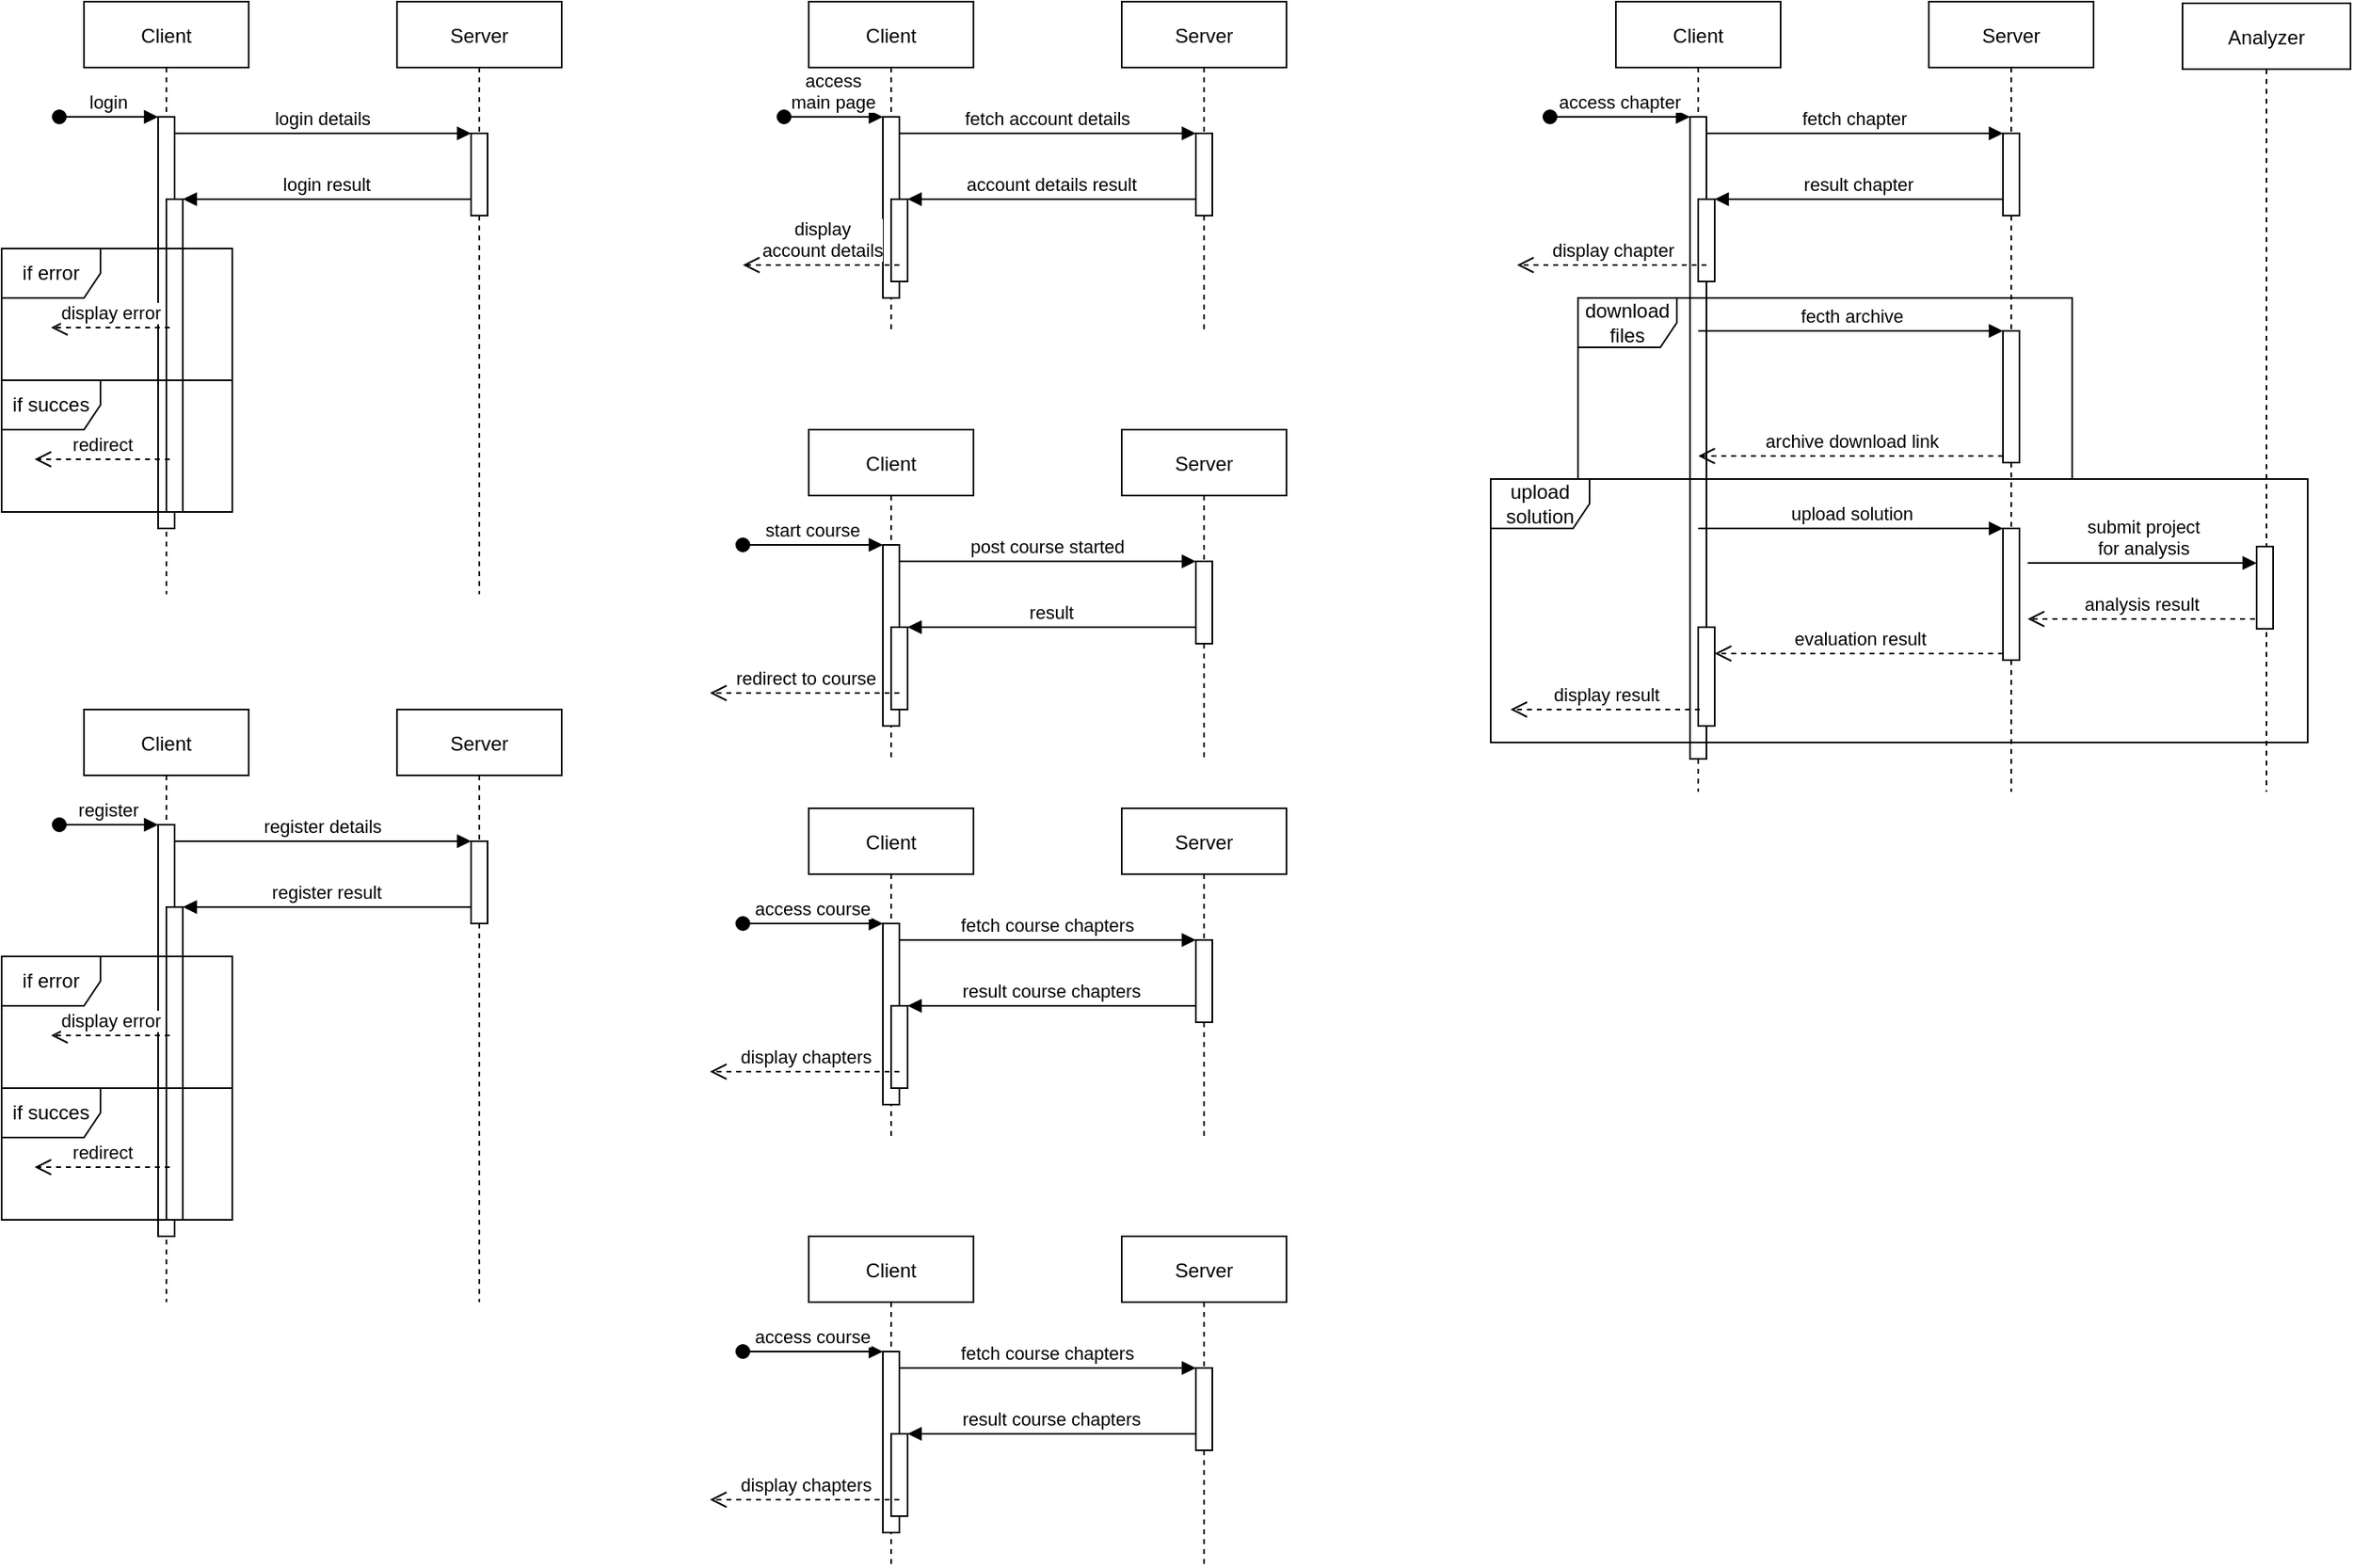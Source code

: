 <mxfile version="15.9.6" type="device"><diagram id="kgpKYQtTHZ0yAKxKKP6v" name="Page-1"><mxGraphModel dx="806" dy="1033" grid="1" gridSize="10" guides="1" tooltips="1" connect="1" arrows="1" fold="1" page="1" pageScale="1" pageWidth="850" pageHeight="1100" math="0" shadow="0"><root><mxCell id="0"/><mxCell id="1" parent="0"/><mxCell id="3nuBFxr9cyL0pnOWT2aG-1" value="Client" style="shape=umlLifeline;perimeter=lifelinePerimeter;container=1;collapsible=0;recursiveResize=0;rounded=0;shadow=0;strokeWidth=1;" parent="1" vertex="1"><mxGeometry x="110" y="80" width="100" height="360" as="geometry"/></mxCell><mxCell id="3nuBFxr9cyL0pnOWT2aG-2" value="" style="points=[];perimeter=orthogonalPerimeter;rounded=0;shadow=0;strokeWidth=1;" parent="3nuBFxr9cyL0pnOWT2aG-1" vertex="1"><mxGeometry x="45" y="70" width="10" height="250" as="geometry"/></mxCell><mxCell id="3nuBFxr9cyL0pnOWT2aG-3" value="login" style="verticalAlign=bottom;startArrow=oval;endArrow=block;startSize=8;shadow=0;strokeWidth=1;" parent="3nuBFxr9cyL0pnOWT2aG-1" target="3nuBFxr9cyL0pnOWT2aG-2" edge="1"><mxGeometry relative="1" as="geometry"><mxPoint x="-15" y="70" as="sourcePoint"/></mxGeometry></mxCell><mxCell id="3nuBFxr9cyL0pnOWT2aG-4" value="" style="points=[];perimeter=orthogonalPerimeter;rounded=0;shadow=0;strokeWidth=1;" parent="3nuBFxr9cyL0pnOWT2aG-1" vertex="1"><mxGeometry x="50" y="120" width="10" height="190" as="geometry"/></mxCell><mxCell id="LgU_8X25ApuhNgbRJbG7-1" value="if error" style="shape=umlFrame;whiteSpace=wrap;html=1;" vertex="1" parent="3nuBFxr9cyL0pnOWT2aG-1"><mxGeometry x="-50" y="150" width="140" height="80" as="geometry"/></mxCell><mxCell id="LgU_8X25ApuhNgbRJbG7-2" value="display error" style="html=1;verticalAlign=bottom;endArrow=open;dashed=1;endSize=8;rounded=0;exitX=0.729;exitY=0.6;exitDx=0;exitDy=0;exitPerimeter=0;" edge="1" parent="3nuBFxr9cyL0pnOWT2aG-1" source="LgU_8X25ApuhNgbRJbG7-1"><mxGeometry relative="1" as="geometry"><mxPoint x="70" y="630" as="sourcePoint"/><mxPoint x="-20" y="198" as="targetPoint"/></mxGeometry></mxCell><mxCell id="LgU_8X25ApuhNgbRJbG7-3" value="if succes" style="shape=umlFrame;whiteSpace=wrap;html=1;" vertex="1" parent="3nuBFxr9cyL0pnOWT2aG-1"><mxGeometry x="-50" y="230" width="140" height="80" as="geometry"/></mxCell><mxCell id="LgU_8X25ApuhNgbRJbG7-4" value="redirect" style="html=1;verticalAlign=bottom;endArrow=open;dashed=1;endSize=8;rounded=0;exitX=0.729;exitY=0.6;exitDx=0;exitDy=0;exitPerimeter=0;" edge="1" parent="3nuBFxr9cyL0pnOWT2aG-1" source="LgU_8X25ApuhNgbRJbG7-3"><mxGeometry relative="1" as="geometry"><mxPoint x="-50" y="630" as="sourcePoint"/><mxPoint x="-30" y="278" as="targetPoint"/></mxGeometry></mxCell><mxCell id="3nuBFxr9cyL0pnOWT2aG-5" value="Server" style="shape=umlLifeline;perimeter=lifelinePerimeter;container=1;collapsible=0;recursiveResize=0;rounded=0;shadow=0;strokeWidth=1;" parent="1" vertex="1"><mxGeometry x="300" y="80" width="100" height="360" as="geometry"/></mxCell><mxCell id="3nuBFxr9cyL0pnOWT2aG-6" value="" style="points=[];perimeter=orthogonalPerimeter;rounded=0;shadow=0;strokeWidth=1;" parent="3nuBFxr9cyL0pnOWT2aG-5" vertex="1"><mxGeometry x="45" y="80" width="10" height="50" as="geometry"/></mxCell><mxCell id="3nuBFxr9cyL0pnOWT2aG-8" value="login details" style="verticalAlign=bottom;endArrow=block;entryX=0;entryY=0;shadow=0;strokeWidth=1;" parent="1" source="3nuBFxr9cyL0pnOWT2aG-2" target="3nuBFxr9cyL0pnOWT2aG-6" edge="1"><mxGeometry relative="1" as="geometry"><mxPoint x="275" y="160" as="sourcePoint"/></mxGeometry></mxCell><mxCell id="3nuBFxr9cyL0pnOWT2aG-9" value="login result" style="verticalAlign=bottom;endArrow=block;entryX=1;entryY=0;shadow=0;strokeWidth=1;" parent="1" source="3nuBFxr9cyL0pnOWT2aG-6" target="3nuBFxr9cyL0pnOWT2aG-4" edge="1"><mxGeometry relative="1" as="geometry"><mxPoint x="240" y="200" as="sourcePoint"/></mxGeometry></mxCell><mxCell id="LgU_8X25ApuhNgbRJbG7-5" value="Client" style="shape=umlLifeline;perimeter=lifelinePerimeter;container=1;collapsible=0;recursiveResize=0;rounded=0;shadow=0;strokeWidth=1;" vertex="1" parent="1"><mxGeometry x="110" y="510" width="100" height="360" as="geometry"/></mxCell><mxCell id="LgU_8X25ApuhNgbRJbG7-6" value="" style="points=[];perimeter=orthogonalPerimeter;rounded=0;shadow=0;strokeWidth=1;" vertex="1" parent="LgU_8X25ApuhNgbRJbG7-5"><mxGeometry x="45" y="70" width="10" height="250" as="geometry"/></mxCell><mxCell id="LgU_8X25ApuhNgbRJbG7-7" value="register" style="verticalAlign=bottom;startArrow=oval;endArrow=block;startSize=8;shadow=0;strokeWidth=1;" edge="1" parent="LgU_8X25ApuhNgbRJbG7-5" target="LgU_8X25ApuhNgbRJbG7-6"><mxGeometry relative="1" as="geometry"><mxPoint x="-15" y="70" as="sourcePoint"/></mxGeometry></mxCell><mxCell id="LgU_8X25ApuhNgbRJbG7-8" value="" style="points=[];perimeter=orthogonalPerimeter;rounded=0;shadow=0;strokeWidth=1;" vertex="1" parent="LgU_8X25ApuhNgbRJbG7-5"><mxGeometry x="50" y="120" width="10" height="190" as="geometry"/></mxCell><mxCell id="LgU_8X25ApuhNgbRJbG7-9" value="if error" style="shape=umlFrame;whiteSpace=wrap;html=1;" vertex="1" parent="LgU_8X25ApuhNgbRJbG7-5"><mxGeometry x="-50" y="150" width="140" height="80" as="geometry"/></mxCell><mxCell id="LgU_8X25ApuhNgbRJbG7-10" value="display error" style="html=1;verticalAlign=bottom;endArrow=open;dashed=1;endSize=8;rounded=0;exitX=0.729;exitY=0.6;exitDx=0;exitDy=0;exitPerimeter=0;" edge="1" parent="LgU_8X25ApuhNgbRJbG7-5" source="LgU_8X25ApuhNgbRJbG7-9"><mxGeometry relative="1" as="geometry"><mxPoint x="70" y="630" as="sourcePoint"/><mxPoint x="-20" y="198" as="targetPoint"/></mxGeometry></mxCell><mxCell id="LgU_8X25ApuhNgbRJbG7-11" value="if succes" style="shape=umlFrame;whiteSpace=wrap;html=1;" vertex="1" parent="LgU_8X25ApuhNgbRJbG7-5"><mxGeometry x="-50" y="230" width="140" height="80" as="geometry"/></mxCell><mxCell id="LgU_8X25ApuhNgbRJbG7-12" value="redirect" style="html=1;verticalAlign=bottom;endArrow=open;dashed=1;endSize=8;rounded=0;exitX=0.729;exitY=0.6;exitDx=0;exitDy=0;exitPerimeter=0;" edge="1" parent="LgU_8X25ApuhNgbRJbG7-5" source="LgU_8X25ApuhNgbRJbG7-11"><mxGeometry relative="1" as="geometry"><mxPoint x="-50" y="630" as="sourcePoint"/><mxPoint x="-30" y="278" as="targetPoint"/></mxGeometry></mxCell><mxCell id="LgU_8X25ApuhNgbRJbG7-13" value="Server" style="shape=umlLifeline;perimeter=lifelinePerimeter;container=1;collapsible=0;recursiveResize=0;rounded=0;shadow=0;strokeWidth=1;" vertex="1" parent="1"><mxGeometry x="300" y="510" width="100" height="360" as="geometry"/></mxCell><mxCell id="LgU_8X25ApuhNgbRJbG7-14" value="" style="points=[];perimeter=orthogonalPerimeter;rounded=0;shadow=0;strokeWidth=1;" vertex="1" parent="LgU_8X25ApuhNgbRJbG7-13"><mxGeometry x="45" y="80" width="10" height="50" as="geometry"/></mxCell><mxCell id="LgU_8X25ApuhNgbRJbG7-15" value="register details" style="verticalAlign=bottom;endArrow=block;entryX=0;entryY=0;shadow=0;strokeWidth=1;" edge="1" parent="1" source="LgU_8X25ApuhNgbRJbG7-6" target="LgU_8X25ApuhNgbRJbG7-14"><mxGeometry relative="1" as="geometry"><mxPoint x="275" y="590" as="sourcePoint"/></mxGeometry></mxCell><mxCell id="LgU_8X25ApuhNgbRJbG7-16" value="register result" style="verticalAlign=bottom;endArrow=block;entryX=1;entryY=0;shadow=0;strokeWidth=1;" edge="1" parent="1" source="LgU_8X25ApuhNgbRJbG7-14" target="LgU_8X25ApuhNgbRJbG7-8"><mxGeometry relative="1" as="geometry"><mxPoint x="240" y="630" as="sourcePoint"/></mxGeometry></mxCell><mxCell id="LgU_8X25ApuhNgbRJbG7-18" value="Client" style="shape=umlLifeline;perimeter=lifelinePerimeter;container=1;collapsible=0;recursiveResize=0;rounded=0;shadow=0;strokeWidth=1;" vertex="1" parent="1"><mxGeometry x="550" y="80" width="100" height="200" as="geometry"/></mxCell><mxCell id="LgU_8X25ApuhNgbRJbG7-19" value="" style="points=[];perimeter=orthogonalPerimeter;rounded=0;shadow=0;strokeWidth=1;" vertex="1" parent="LgU_8X25ApuhNgbRJbG7-18"><mxGeometry x="45" y="70" width="10" height="110" as="geometry"/></mxCell><mxCell id="LgU_8X25ApuhNgbRJbG7-20" value="access&#10;main page" style="verticalAlign=bottom;startArrow=oval;endArrow=block;startSize=8;shadow=0;strokeWidth=1;" edge="1" parent="LgU_8X25ApuhNgbRJbG7-18" target="LgU_8X25ApuhNgbRJbG7-19"><mxGeometry relative="1" as="geometry"><mxPoint x="-15" y="70" as="sourcePoint"/></mxGeometry></mxCell><mxCell id="LgU_8X25ApuhNgbRJbG7-21" value="" style="points=[];perimeter=orthogonalPerimeter;rounded=0;shadow=0;strokeWidth=1;" vertex="1" parent="LgU_8X25ApuhNgbRJbG7-18"><mxGeometry x="50" y="120" width="10" height="50" as="geometry"/></mxCell><mxCell id="LgU_8X25ApuhNgbRJbG7-23" value="display&lt;br&gt;account details" style="html=1;verticalAlign=bottom;endArrow=open;dashed=1;endSize=8;rounded=0;exitX=0.729;exitY=0.6;exitDx=0;exitDy=0;exitPerimeter=0;" edge="1" parent="LgU_8X25ApuhNgbRJbG7-18"><mxGeometry relative="1" as="geometry"><mxPoint x="55.0" y="160" as="sourcePoint"/><mxPoint x="-40" y="160" as="targetPoint"/></mxGeometry></mxCell><mxCell id="LgU_8X25ApuhNgbRJbG7-26" value="Server" style="shape=umlLifeline;perimeter=lifelinePerimeter;container=1;collapsible=0;recursiveResize=0;rounded=0;shadow=0;strokeWidth=1;" vertex="1" parent="1"><mxGeometry x="740" y="80" width="100" height="200" as="geometry"/></mxCell><mxCell id="LgU_8X25ApuhNgbRJbG7-27" value="" style="points=[];perimeter=orthogonalPerimeter;rounded=0;shadow=0;strokeWidth=1;" vertex="1" parent="LgU_8X25ApuhNgbRJbG7-26"><mxGeometry x="45" y="80" width="10" height="50" as="geometry"/></mxCell><mxCell id="LgU_8X25ApuhNgbRJbG7-28" value="fetch account details" style="verticalAlign=bottom;endArrow=block;entryX=0;entryY=0;shadow=0;strokeWidth=1;" edge="1" parent="1" source="LgU_8X25ApuhNgbRJbG7-19" target="LgU_8X25ApuhNgbRJbG7-27"><mxGeometry relative="1" as="geometry"><mxPoint x="715" y="160" as="sourcePoint"/></mxGeometry></mxCell><mxCell id="LgU_8X25ApuhNgbRJbG7-29" value="account details result" style="verticalAlign=bottom;endArrow=block;entryX=1;entryY=0;shadow=0;strokeWidth=1;" edge="1" parent="1" source="LgU_8X25ApuhNgbRJbG7-27" target="LgU_8X25ApuhNgbRJbG7-21"><mxGeometry relative="1" as="geometry"><mxPoint x="680" y="200" as="sourcePoint"/></mxGeometry></mxCell><mxCell id="LgU_8X25ApuhNgbRJbG7-30" value="Client" style="shape=umlLifeline;perimeter=lifelinePerimeter;container=1;collapsible=0;recursiveResize=0;rounded=0;shadow=0;strokeWidth=1;" vertex="1" parent="1"><mxGeometry x="550" y="340" width="100" height="200" as="geometry"/></mxCell><mxCell id="LgU_8X25ApuhNgbRJbG7-31" value="" style="points=[];perimeter=orthogonalPerimeter;rounded=0;shadow=0;strokeWidth=1;" vertex="1" parent="LgU_8X25ApuhNgbRJbG7-30"><mxGeometry x="45" y="70" width="10" height="110" as="geometry"/></mxCell><mxCell id="LgU_8X25ApuhNgbRJbG7-32" value="start course" style="verticalAlign=bottom;startArrow=oval;endArrow=block;startSize=8;shadow=0;strokeWidth=1;" edge="1" parent="LgU_8X25ApuhNgbRJbG7-30" target="LgU_8X25ApuhNgbRJbG7-31"><mxGeometry relative="1" as="geometry"><mxPoint x="-40" y="70" as="sourcePoint"/></mxGeometry></mxCell><mxCell id="LgU_8X25ApuhNgbRJbG7-33" value="" style="points=[];perimeter=orthogonalPerimeter;rounded=0;shadow=0;strokeWidth=1;" vertex="1" parent="LgU_8X25ApuhNgbRJbG7-30"><mxGeometry x="50" y="120" width="10" height="50" as="geometry"/></mxCell><mxCell id="LgU_8X25ApuhNgbRJbG7-34" value="redirect to course" style="html=1;verticalAlign=bottom;endArrow=open;dashed=1;endSize=8;rounded=0;exitX=0.729;exitY=0.6;exitDx=0;exitDy=0;exitPerimeter=0;" edge="1" parent="LgU_8X25ApuhNgbRJbG7-30"><mxGeometry relative="1" as="geometry"><mxPoint x="55.0" y="160" as="sourcePoint"/><mxPoint x="-60" y="160" as="targetPoint"/></mxGeometry></mxCell><mxCell id="LgU_8X25ApuhNgbRJbG7-35" value="Server" style="shape=umlLifeline;perimeter=lifelinePerimeter;container=1;collapsible=0;recursiveResize=0;rounded=0;shadow=0;strokeWidth=1;" vertex="1" parent="1"><mxGeometry x="740" y="340" width="100" height="200" as="geometry"/></mxCell><mxCell id="LgU_8X25ApuhNgbRJbG7-36" value="" style="points=[];perimeter=orthogonalPerimeter;rounded=0;shadow=0;strokeWidth=1;" vertex="1" parent="LgU_8X25ApuhNgbRJbG7-35"><mxGeometry x="45" y="80" width="10" height="50" as="geometry"/></mxCell><mxCell id="LgU_8X25ApuhNgbRJbG7-37" value="post course started" style="verticalAlign=bottom;endArrow=block;entryX=0;entryY=0;shadow=0;strokeWidth=1;" edge="1" parent="1" source="LgU_8X25ApuhNgbRJbG7-31" target="LgU_8X25ApuhNgbRJbG7-36"><mxGeometry relative="1" as="geometry"><mxPoint x="715" y="420" as="sourcePoint"/></mxGeometry></mxCell><mxCell id="LgU_8X25ApuhNgbRJbG7-38" value="result" style="verticalAlign=bottom;endArrow=block;entryX=1;entryY=0;shadow=0;strokeWidth=1;" edge="1" parent="1" source="LgU_8X25ApuhNgbRJbG7-36" target="LgU_8X25ApuhNgbRJbG7-33"><mxGeometry relative="1" as="geometry"><mxPoint x="680" y="460" as="sourcePoint"/></mxGeometry></mxCell><mxCell id="LgU_8X25ApuhNgbRJbG7-39" value="Client" style="shape=umlLifeline;perimeter=lifelinePerimeter;container=1;collapsible=0;recursiveResize=0;rounded=0;shadow=0;strokeWidth=1;" vertex="1" parent="1"><mxGeometry x="550" y="570" width="100" height="200" as="geometry"/></mxCell><mxCell id="LgU_8X25ApuhNgbRJbG7-40" value="" style="points=[];perimeter=orthogonalPerimeter;rounded=0;shadow=0;strokeWidth=1;" vertex="1" parent="LgU_8X25ApuhNgbRJbG7-39"><mxGeometry x="45" y="70" width="10" height="110" as="geometry"/></mxCell><mxCell id="LgU_8X25ApuhNgbRJbG7-41" value="access course" style="verticalAlign=bottom;startArrow=oval;endArrow=block;startSize=8;shadow=0;strokeWidth=1;" edge="1" parent="LgU_8X25ApuhNgbRJbG7-39" target="LgU_8X25ApuhNgbRJbG7-40"><mxGeometry relative="1" as="geometry"><mxPoint x="-40" y="70" as="sourcePoint"/></mxGeometry></mxCell><mxCell id="LgU_8X25ApuhNgbRJbG7-42" value="" style="points=[];perimeter=orthogonalPerimeter;rounded=0;shadow=0;strokeWidth=1;" vertex="1" parent="LgU_8X25ApuhNgbRJbG7-39"><mxGeometry x="50" y="120" width="10" height="50" as="geometry"/></mxCell><mxCell id="LgU_8X25ApuhNgbRJbG7-43" value="display chapters" style="html=1;verticalAlign=bottom;endArrow=open;dashed=1;endSize=8;rounded=0;exitX=0.729;exitY=0.6;exitDx=0;exitDy=0;exitPerimeter=0;" edge="1" parent="LgU_8X25ApuhNgbRJbG7-39"><mxGeometry relative="1" as="geometry"><mxPoint x="55.0" y="160" as="sourcePoint"/><mxPoint x="-60" y="160" as="targetPoint"/></mxGeometry></mxCell><mxCell id="LgU_8X25ApuhNgbRJbG7-44" value="Server" style="shape=umlLifeline;perimeter=lifelinePerimeter;container=1;collapsible=0;recursiveResize=0;rounded=0;shadow=0;strokeWidth=1;" vertex="1" parent="1"><mxGeometry x="740" y="570" width="100" height="200" as="geometry"/></mxCell><mxCell id="LgU_8X25ApuhNgbRJbG7-45" value="" style="points=[];perimeter=orthogonalPerimeter;rounded=0;shadow=0;strokeWidth=1;" vertex="1" parent="LgU_8X25ApuhNgbRJbG7-44"><mxGeometry x="45" y="80" width="10" height="50" as="geometry"/></mxCell><mxCell id="LgU_8X25ApuhNgbRJbG7-46" value="fetch course chapters" style="verticalAlign=bottom;endArrow=block;entryX=0;entryY=0;shadow=0;strokeWidth=1;" edge="1" parent="1" source="LgU_8X25ApuhNgbRJbG7-40" target="LgU_8X25ApuhNgbRJbG7-45"><mxGeometry relative="1" as="geometry"><mxPoint x="715" y="650" as="sourcePoint"/></mxGeometry></mxCell><mxCell id="LgU_8X25ApuhNgbRJbG7-47" value="result course chapters" style="verticalAlign=bottom;endArrow=block;entryX=1;entryY=0;shadow=0;strokeWidth=1;" edge="1" parent="1" source="LgU_8X25ApuhNgbRJbG7-45" target="LgU_8X25ApuhNgbRJbG7-42"><mxGeometry relative="1" as="geometry"><mxPoint x="680" y="690" as="sourcePoint"/></mxGeometry></mxCell><mxCell id="LgU_8X25ApuhNgbRJbG7-48" value="Client" style="shape=umlLifeline;perimeter=lifelinePerimeter;container=1;collapsible=0;recursiveResize=0;rounded=0;shadow=0;strokeWidth=1;" vertex="1" parent="1"><mxGeometry x="550" y="830" width="100" height="200" as="geometry"/></mxCell><mxCell id="LgU_8X25ApuhNgbRJbG7-49" value="" style="points=[];perimeter=orthogonalPerimeter;rounded=0;shadow=0;strokeWidth=1;" vertex="1" parent="LgU_8X25ApuhNgbRJbG7-48"><mxGeometry x="45" y="70" width="10" height="110" as="geometry"/></mxCell><mxCell id="LgU_8X25ApuhNgbRJbG7-50" value="access course" style="verticalAlign=bottom;startArrow=oval;endArrow=block;startSize=8;shadow=0;strokeWidth=1;" edge="1" parent="LgU_8X25ApuhNgbRJbG7-48" target="LgU_8X25ApuhNgbRJbG7-49"><mxGeometry relative="1" as="geometry"><mxPoint x="-40" y="70" as="sourcePoint"/></mxGeometry></mxCell><mxCell id="LgU_8X25ApuhNgbRJbG7-51" value="" style="points=[];perimeter=orthogonalPerimeter;rounded=0;shadow=0;strokeWidth=1;" vertex="1" parent="LgU_8X25ApuhNgbRJbG7-48"><mxGeometry x="50" y="120" width="10" height="50" as="geometry"/></mxCell><mxCell id="LgU_8X25ApuhNgbRJbG7-52" value="display chapters" style="html=1;verticalAlign=bottom;endArrow=open;dashed=1;endSize=8;rounded=0;exitX=0.729;exitY=0.6;exitDx=0;exitDy=0;exitPerimeter=0;" edge="1" parent="LgU_8X25ApuhNgbRJbG7-48"><mxGeometry relative="1" as="geometry"><mxPoint x="55.0" y="160" as="sourcePoint"/><mxPoint x="-60" y="160" as="targetPoint"/></mxGeometry></mxCell><mxCell id="LgU_8X25ApuhNgbRJbG7-53" value="Server" style="shape=umlLifeline;perimeter=lifelinePerimeter;container=1;collapsible=0;recursiveResize=0;rounded=0;shadow=0;strokeWidth=1;" vertex="1" parent="1"><mxGeometry x="740" y="830" width="100" height="200" as="geometry"/></mxCell><mxCell id="LgU_8X25ApuhNgbRJbG7-54" value="" style="points=[];perimeter=orthogonalPerimeter;rounded=0;shadow=0;strokeWidth=1;" vertex="1" parent="LgU_8X25ApuhNgbRJbG7-53"><mxGeometry x="45" y="80" width="10" height="50" as="geometry"/></mxCell><mxCell id="LgU_8X25ApuhNgbRJbG7-55" value="fetch course chapters" style="verticalAlign=bottom;endArrow=block;entryX=0;entryY=0;shadow=0;strokeWidth=1;" edge="1" parent="1" source="LgU_8X25ApuhNgbRJbG7-49" target="LgU_8X25ApuhNgbRJbG7-54"><mxGeometry relative="1" as="geometry"><mxPoint x="715" y="910" as="sourcePoint"/></mxGeometry></mxCell><mxCell id="LgU_8X25ApuhNgbRJbG7-56" value="result course chapters" style="verticalAlign=bottom;endArrow=block;entryX=1;entryY=0;shadow=0;strokeWidth=1;" edge="1" parent="1" source="LgU_8X25ApuhNgbRJbG7-54" target="LgU_8X25ApuhNgbRJbG7-51"><mxGeometry relative="1" as="geometry"><mxPoint x="680" y="950" as="sourcePoint"/></mxGeometry></mxCell><mxCell id="LgU_8X25ApuhNgbRJbG7-57" value="Client" style="shape=umlLifeline;perimeter=lifelinePerimeter;container=1;collapsible=0;recursiveResize=0;rounded=0;shadow=0;strokeWidth=1;" vertex="1" parent="1"><mxGeometry x="1040" y="80" width="100" height="480" as="geometry"/></mxCell><mxCell id="LgU_8X25ApuhNgbRJbG7-58" value="" style="points=[];perimeter=orthogonalPerimeter;rounded=0;shadow=0;strokeWidth=1;" vertex="1" parent="LgU_8X25ApuhNgbRJbG7-57"><mxGeometry x="45" y="70" width="10" height="390" as="geometry"/></mxCell><mxCell id="LgU_8X25ApuhNgbRJbG7-59" value="access chapter" style="verticalAlign=bottom;startArrow=oval;endArrow=block;startSize=8;shadow=0;strokeWidth=1;" edge="1" parent="LgU_8X25ApuhNgbRJbG7-57" target="LgU_8X25ApuhNgbRJbG7-58"><mxGeometry relative="1" as="geometry"><mxPoint x="-40" y="70" as="sourcePoint"/></mxGeometry></mxCell><mxCell id="LgU_8X25ApuhNgbRJbG7-60" value="" style="points=[];perimeter=orthogonalPerimeter;rounded=0;shadow=0;strokeWidth=1;" vertex="1" parent="LgU_8X25ApuhNgbRJbG7-57"><mxGeometry x="50" y="120" width="10" height="50" as="geometry"/></mxCell><mxCell id="LgU_8X25ApuhNgbRJbG7-61" value="display chapter" style="html=1;verticalAlign=bottom;endArrow=open;dashed=1;endSize=8;rounded=0;exitX=0.729;exitY=0.6;exitDx=0;exitDy=0;exitPerimeter=0;" edge="1" parent="LgU_8X25ApuhNgbRJbG7-57"><mxGeometry relative="1" as="geometry"><mxPoint x="55.0" y="160" as="sourcePoint"/><mxPoint x="-60" y="160" as="targetPoint"/></mxGeometry></mxCell><mxCell id="LgU_8X25ApuhNgbRJbG7-74" value="" style="html=1;points=[];perimeter=orthogonalPerimeter;" vertex="1" parent="LgU_8X25ApuhNgbRJbG7-57"><mxGeometry x="50" y="380" width="10" height="60" as="geometry"/></mxCell><mxCell id="LgU_8X25ApuhNgbRJbG7-62" value="Server" style="shape=umlLifeline;perimeter=lifelinePerimeter;container=1;collapsible=0;recursiveResize=0;rounded=0;shadow=0;strokeWidth=1;" vertex="1" parent="1"><mxGeometry x="1230" y="80" width="100" height="480" as="geometry"/></mxCell><mxCell id="LgU_8X25ApuhNgbRJbG7-63" value="" style="points=[];perimeter=orthogonalPerimeter;rounded=0;shadow=0;strokeWidth=1;" vertex="1" parent="LgU_8X25ApuhNgbRJbG7-62"><mxGeometry x="45" y="80" width="10" height="50" as="geometry"/></mxCell><mxCell id="LgU_8X25ApuhNgbRJbG7-68" value="" style="html=1;points=[];perimeter=orthogonalPerimeter;" vertex="1" parent="LgU_8X25ApuhNgbRJbG7-62"><mxGeometry x="45" y="200" width="10" height="80" as="geometry"/></mxCell><mxCell id="LgU_8X25ApuhNgbRJbG7-71" value="" style="html=1;points=[];perimeter=orthogonalPerimeter;" vertex="1" parent="LgU_8X25ApuhNgbRJbG7-62"><mxGeometry x="45" y="320" width="10" height="80" as="geometry"/></mxCell><mxCell id="LgU_8X25ApuhNgbRJbG7-64" value="fetch chapter" style="verticalAlign=bottom;endArrow=block;entryX=0;entryY=0;shadow=0;strokeWidth=1;" edge="1" parent="1" source="LgU_8X25ApuhNgbRJbG7-58" target="LgU_8X25ApuhNgbRJbG7-63"><mxGeometry relative="1" as="geometry"><mxPoint x="1205" y="160" as="sourcePoint"/></mxGeometry></mxCell><mxCell id="LgU_8X25ApuhNgbRJbG7-65" value="result chapter" style="verticalAlign=bottom;endArrow=block;entryX=1;entryY=0;shadow=0;strokeWidth=1;" edge="1" parent="1" source="LgU_8X25ApuhNgbRJbG7-63" target="LgU_8X25ApuhNgbRJbG7-60"><mxGeometry relative="1" as="geometry"><mxPoint x="1170" y="200" as="sourcePoint"/></mxGeometry></mxCell><mxCell id="LgU_8X25ApuhNgbRJbG7-67" value="download files" style="shape=umlFrame;whiteSpace=wrap;html=1;" vertex="1" parent="1"><mxGeometry x="1017" y="260" width="300" height="110" as="geometry"/></mxCell><mxCell id="LgU_8X25ApuhNgbRJbG7-69" value="fecth archive" style="html=1;verticalAlign=bottom;endArrow=block;entryX=0;entryY=0;rounded=0;" edge="1" target="LgU_8X25ApuhNgbRJbG7-68" parent="1" source="LgU_8X25ApuhNgbRJbG7-57"><mxGeometry relative="1" as="geometry"><mxPoint x="1205" y="280" as="sourcePoint"/></mxGeometry></mxCell><mxCell id="LgU_8X25ApuhNgbRJbG7-70" value="archive download link" style="html=1;verticalAlign=bottom;endArrow=open;dashed=1;endSize=8;exitX=0;exitY=0.95;rounded=0;" edge="1" source="LgU_8X25ApuhNgbRJbG7-68" parent="1" target="LgU_8X25ApuhNgbRJbG7-57"><mxGeometry relative="1" as="geometry"><mxPoint x="1205" y="356" as="targetPoint"/></mxGeometry></mxCell><mxCell id="LgU_8X25ApuhNgbRJbG7-72" value="upload solution" style="html=1;verticalAlign=bottom;endArrow=block;entryX=0;entryY=0;rounded=0;" edge="1" target="LgU_8X25ApuhNgbRJbG7-71" parent="1" source="LgU_8X25ApuhNgbRJbG7-57"><mxGeometry relative="1" as="geometry"><mxPoint x="1205" y="400" as="sourcePoint"/></mxGeometry></mxCell><mxCell id="LgU_8X25ApuhNgbRJbG7-73" value="evaluation result" style="html=1;verticalAlign=bottom;endArrow=open;dashed=1;endSize=8;exitX=0;exitY=0.95;rounded=0;" edge="1" source="LgU_8X25ApuhNgbRJbG7-71" parent="1"><mxGeometry relative="1" as="geometry"><mxPoint x="1100" y="476" as="targetPoint"/></mxGeometry></mxCell><mxCell id="LgU_8X25ApuhNgbRJbG7-75" value="display result" style="html=1;verticalAlign=bottom;endArrow=open;dashed=1;endSize=8;rounded=0;exitX=0.729;exitY=0.6;exitDx=0;exitDy=0;exitPerimeter=0;" edge="1" parent="1"><mxGeometry relative="1" as="geometry"><mxPoint x="1091" y="510" as="sourcePoint"/><mxPoint x="976" y="510" as="targetPoint"/></mxGeometry></mxCell><mxCell id="LgU_8X25ApuhNgbRJbG7-76" value="Analyzer" style="shape=umlLifeline;perimeter=lifelinePerimeter;container=1;collapsible=0;recursiveResize=0;rounded=0;shadow=0;strokeWidth=1;" vertex="1" parent="1"><mxGeometry x="1384" y="81" width="102" height="479" as="geometry"/></mxCell><mxCell id="LgU_8X25ApuhNgbRJbG7-79" value="" style="html=1;points=[];perimeter=orthogonalPerimeter;" vertex="1" parent="LgU_8X25ApuhNgbRJbG7-76"><mxGeometry x="45" y="330" width="10" height="50" as="geometry"/></mxCell><mxCell id="LgU_8X25ApuhNgbRJbG7-80" value="submit project&lt;br&gt;for analysis" style="html=1;verticalAlign=bottom;endArrow=block;entryX=0;entryY=0;rounded=0;" edge="1" parent="1"><mxGeometry relative="1" as="geometry"><mxPoint x="1290" y="421" as="sourcePoint"/><mxPoint x="1429" y="421" as="targetPoint"/></mxGeometry></mxCell><mxCell id="LgU_8X25ApuhNgbRJbG7-81" value="analysis result" style="html=1;verticalAlign=bottom;endArrow=open;dashed=1;endSize=8;exitX=0;exitY=0.95;rounded=0;" edge="1" parent="1"><mxGeometry relative="1" as="geometry"><mxPoint x="1290" y="455" as="targetPoint"/><mxPoint x="1428" y="455" as="sourcePoint"/></mxGeometry></mxCell><mxCell id="LgU_8X25ApuhNgbRJbG7-82" value="upload solution" style="shape=umlFrame;whiteSpace=wrap;html=1;" vertex="1" parent="1"><mxGeometry x="964" y="370" width="496" height="160" as="geometry"/></mxCell></root></mxGraphModel></diagram></mxfile>